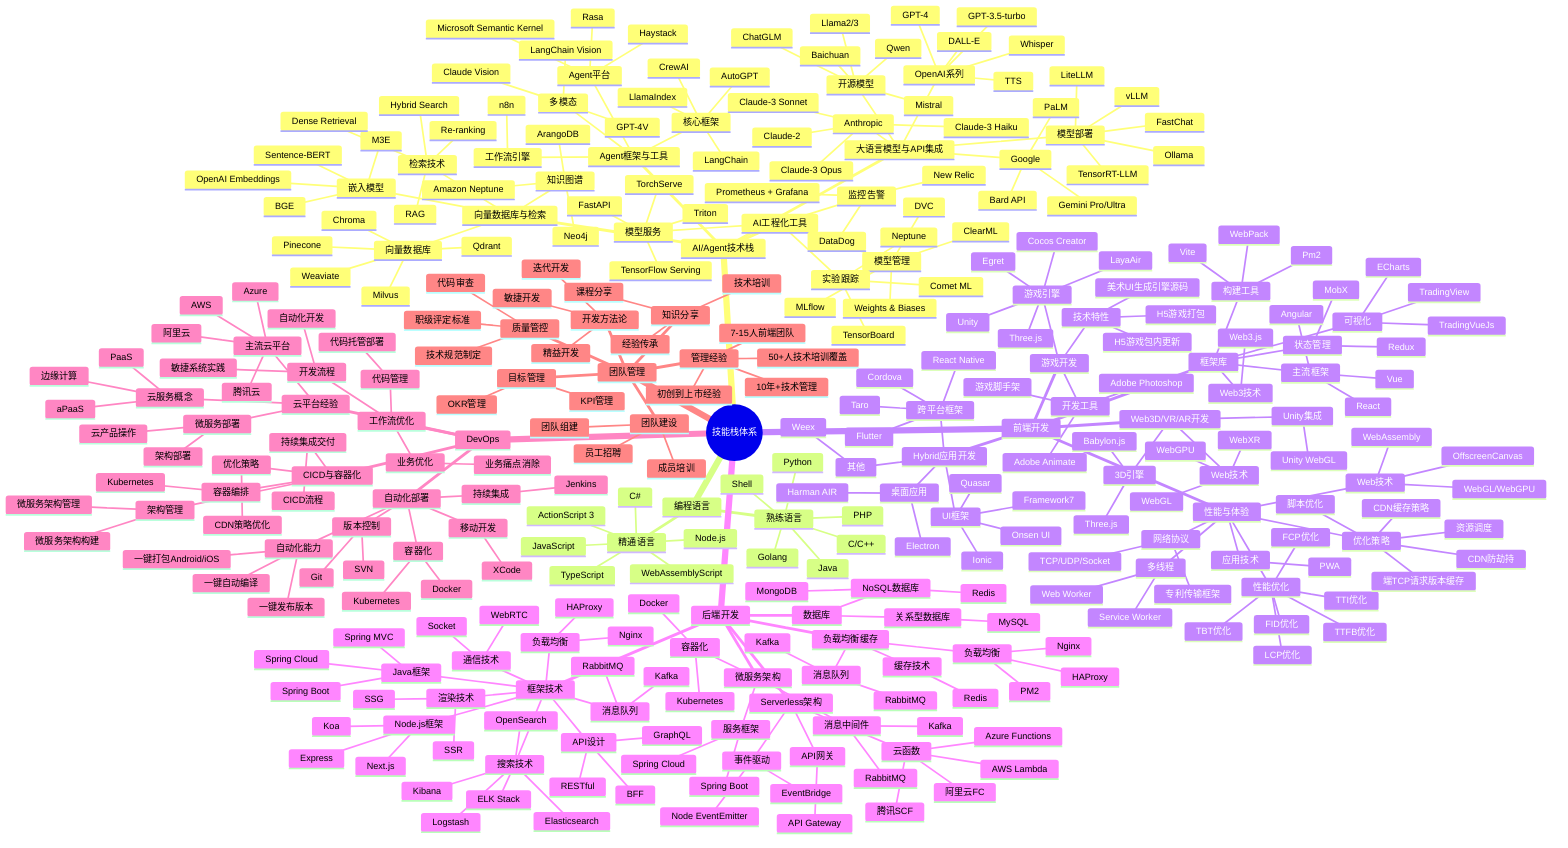 mindmap
  root((技能栈体系))
    AI/Agent技术栈
      大语言模型与API集成
        OpenAI系列
          GPT-4
          GPT-3.5-turbo
          DALL-E
          Whisper
          TTS
        Anthropic
          Claude-3 Opus
          Claude-3 Sonnet
          Claude-3 Haiku
          Claude-2
        Google
          Gemini Pro/Ultra
          PaLM
          Bard API
        开源模型
          Llama2/3
          Mistral
          Qwen
          ChatGLM
          Baichuan
        模型部署
          Ollama
          LiteLLM
          vLLM
          TensorRT-LLM
          FastChat
      Agent框架与工具
        核心框架
          LangChain
          LlamaIndex
          AutoGPT
          CrewAI
        Agent平台
          Microsoft Semantic Kernel
          Haystack
          Rasa
        工作流引擎
          n8n
        多模态
          LangChain Vision
          GPT-4V
          Claude Vision
      向量数据库与检索
        向量数据库
          Pinecone
          Chroma
          Weaviate
          Qdrant
          Milvus
        嵌入模型
          OpenAI Embeddings
          Sentence-BERT
          BGE
          M3E
        检索技术
          RAG
          Dense Retrieval
          Hybrid Search
          Re-ranking
        知识图谱
          Neo4j
          ArangoDB
          Amazon Neptune
      AI工程化工具
        模型管理
          MLflow
          Weights & Biases
          ClearML
          DVC
        实验跟踪
          TensorBoard
          Neptune
          Comet ML
        模型服务
          FastAPI
          TorchServe
          TensorFlow Serving
          Triton
        监控告警
          Prometheus + Grafana
          DataDog
          New Relic
    编程语言
      精通语言
        Node.js
        TypeScript
        JavaScript
        C#
        WebAssemblyScript
        ActionScript 3
      熟练语言
        C/C++
        Java
        Python
        Golang
        PHP
        Shell
    前端开发
      游戏开发
        游戏引擎
          Unity
          Cocos Creator
          LayaAir
          Egret
          Three.js
        开发工具
          Adobe Animate
          Adobe Photoshop
          游戏脚手架
        技术特性
          H5游戏包内更新
          H5游戏打包
          美术UI生成引擎源码
      框架库
        主流框架
          React
          Vue
          Angular
        状态管理
          Redux
          MobX
        可视化
          ECharts
          TradingVueJs
          TradingView
        构建工具
          Vite
          WebPack
          Pm2
        Web3技术
          Web3.js
      Web3D/VR/AR开发
        3D引擎
          Three.js
          Babylon.js
        Web技术
          WebGL
          WebGPU
          WebXR
        Unity集成
          Unity WebGL
      Hybrid应用开发
        跨平台框架
          React Native
          Flutter
          Cordova
          Taro
        UI框架
          Onsen UI
          Ionic
          Quasar
          Framework7
        桌面应用
          Electron
          Harman AIR
        其他
          Weex
      性能与体验
        Web技术
          WebAssembly
          WebGL/WebGPU
          OffscreenCanvas
        多线程
          Web Worker
          Service Worker
        应用技术
          PWA
        网络协议
          TCP/UDP/Socket
          专利传输框架
        性能优化
          LCP优化
          FID优化
          TTFB优化
          FCP优化
          TBT优化
          TTI优化
        优化策略
          资源调度
          脚本优化
          CDN缓存策略
          CDN防劫持
          端TCP请求版本缓存
    后端开发
      框架技术
        Node.js框架
          Koa
          Express
          Next.js
        渲染技术
          SSR
          SSG
        通信技术
          Socket
          WebRTC
        消息队列
          RabbitMQ
          Kafka
        负载均衡
          Nginx
          HAProxy
        API设计
          BFF
          GraphQL
          RESTful
        Java框架
          Spring MVC
          Spring Boot
          Spring Cloud
        搜索技术
          ELK Stack
          Elasticsearch
          Logstash
          Kibana
          OpenSearch
      微服务架构
        容器化
          Docker
          Kubernetes
        消息中间件
          RabbitMQ
          Kafka
        服务框架
          Spring Boot
          Spring Cloud
      Serverless架构
        云函数
          阿里云FC
          腾讯SCF
          AWS Lambda
          Azure Functions
        API网关
          API Gateway
        事件驱动
          EventBridge
          Node EventEmitter
      负载均衡缓存
        负载均衡
          Nginx
          HAProxy
          PM2
        缓存技术
          Redis
        消息队列
          RabbitMQ
          Kafka
      数据库
        关系型数据库
          MySQL
        NoSQL数据库
          MongoDB
          Redis
    DevOps
      自动化部署
        版本控制
          Git
          SVN
        持续集成
          Jenkins
        容器化
          Docker
          Kubernetes
        移动开发
          XCode
        自动化能力
          一键自动编译
          一键打包Android/iOS
          一键发布版本
      云平台经验
        主流云平台
          AWS
          Azure
          腾讯云
          阿里云
        云服务概念
          PaaS
          aPaaS
          边缘计算
        微服务部署
          云产品操作
          架构部署
      CICD与容器化
        持续集成交付
          CICD流程
        容器编排
          Kubernetes
        优化策略
          CDN策略优化
        架构管理
          微服务架构构建
          微服务架构管理
      工作流优化
        业务优化
          业务痛点消除
        代码管理
          代码托管部署
        开发流程
          自动化开发
          敏捷系统实践
    团队管理
      开发方法论
        敏捷开发
        迭代开发
        精益开发
      目标管理
        KPI管理
        OKR管理
      团队建设
        团队组建
        成员培训
        员工招聘
      质量管控
        代码审查
        技术规范制定
        职级评定标准
      知识分享
        课程分享
        技术培训
        经验传承
      管理经验
        10年+技术管理
        初创到上市经验
        7-15人前端团队
        50+人技术培训覆盖